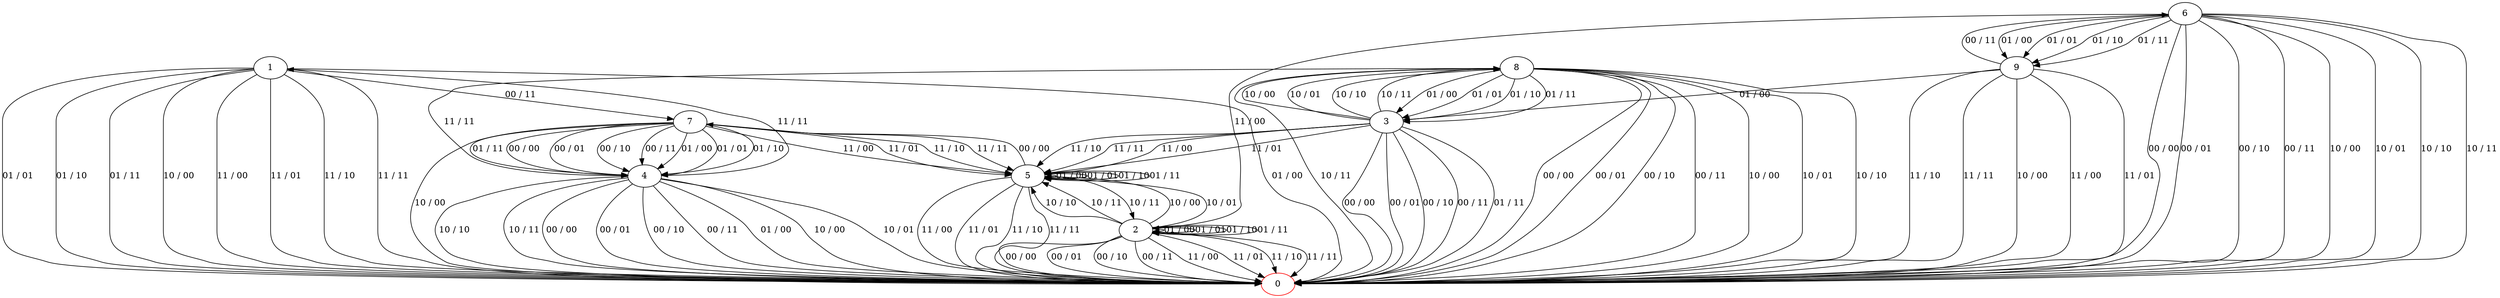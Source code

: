 digraph g {
0 [color="red"]
1
2
3
4
5
6
7
8
9
1 -> 7 [label="00 / 11"]
1 -> 0 [label="01 / 00"]
1 -> 0 [label="01 / 01"]
1 -> 0 [label="01 / 10"]
1 -> 0 [label="01 / 11"]
1 -> 0 [label="10 / 00"]
1 -> 0 [label="11 / 00"]
1 -> 0 [label="11 / 01"]
1 -> 0 [label="11 / 10"]
1 -> 0 [label="11 / 11"]
2 -> 0 [label="00 / 00"]
2 -> 0 [label="00 / 01"]
2 -> 0 [label="00 / 10"]
2 -> 0 [label="00 / 11"]
2 -> 2 [label="01 / 00"]
2 -> 2 [label="01 / 01"]
2 -> 2 [label="01 / 10"]
2 -> 2 [label="01 / 11"]
2 -> 5 [label="10 / 00"]
2 -> 5 [label="10 / 01"]
2 -> 5 [label="10 / 10"]
2 -> 5 [label="10 / 11"]
2 -> 0 [label="11 / 00"]
2 -> 0 [label="11 / 01"]
2 -> 0 [label="11 / 10"]
2 -> 0 [label="11 / 11"]
3 -> 0 [label="00 / 00"]
3 -> 0 [label="00 / 01"]
3 -> 0 [label="00 / 10"]
3 -> 0 [label="00 / 11"]
3 -> 0 [label="01 / 11"]
3 -> 8 [label="10 / 00"]
3 -> 8 [label="10 / 01"]
3 -> 8 [label="10 / 10"]
3 -> 8 [label="10 / 11"]
3 -> 5 [label="11 / 00"]
3 -> 5 [label="11 / 01"]
3 -> 5 [label="11 / 10"]
3 -> 5 [label="11 / 11"]
4 -> 0 [label="00 / 00"]
4 -> 0 [label="00 / 01"]
4 -> 0 [label="00 / 10"]
4 -> 0 [label="00 / 11"]
4 -> 0 [label="01 / 00"]
4 -> 0 [label="10 / 00"]
4 -> 0 [label="10 / 01"]
4 -> 0 [label="10 / 10"]
4 -> 0 [label="10 / 11"]
4 -> 1 [label="11 / 11"]
5 -> 7 [label="00 / 00"]
5 -> 5 [label="01 / 00"]
5 -> 5 [label="01 / 01"]
5 -> 5 [label="01 / 10"]
5 -> 5 [label="01 / 11"]
5 -> 2 [label="10 / 11"]
5 -> 0 [label="11 / 00"]
5 -> 0 [label="11 / 01"]
5 -> 0 [label="11 / 10"]
5 -> 0 [label="11 / 11"]
6 -> 0 [label="00 / 00"]
6 -> 0 [label="00 / 01"]
6 -> 0 [label="00 / 10"]
6 -> 0 [label="00 / 11"]
6 -> 9 [label="01 / 00"]
6 -> 9 [label="01 / 01"]
6 -> 9 [label="01 / 10"]
6 -> 9 [label="01 / 11"]
6 -> 0 [label="10 / 00"]
6 -> 0 [label="10 / 01"]
6 -> 0 [label="10 / 10"]
6 -> 0 [label="10 / 11"]
6 -> 2 [label="11 / 00"]
7 -> 4 [label="00 / 00"]
7 -> 4 [label="00 / 01"]
7 -> 4 [label="00 / 10"]
7 -> 4 [label="00 / 11"]
7 -> 4 [label="01 / 00"]
7 -> 4 [label="01 / 01"]
7 -> 4 [label="01 / 10"]
7 -> 4 [label="01 / 11"]
7 -> 0 [label="10 / 00"]
7 -> 5 [label="11 / 00"]
7 -> 5 [label="11 / 01"]
7 -> 5 [label="11 / 10"]
7 -> 5 [label="11 / 11"]
8 -> 0 [label="00 / 00"]
8 -> 0 [label="00 / 01"]
8 -> 0 [label="00 / 10"]
8 -> 0 [label="00 / 11"]
8 -> 3 [label="01 / 00"]
8 -> 3 [label="01 / 01"]
8 -> 3 [label="01 / 10"]
8 -> 3 [label="01 / 11"]
8 -> 0 [label="10 / 00"]
8 -> 0 [label="10 / 01"]
8 -> 0 [label="10 / 10"]
8 -> 0 [label="10 / 11"]
8 -> 4 [label="11 / 11"]
9 -> 6 [label="00 / 11"]
9 -> 3 [label="01 / 00"]
9 -> 0 [label="10 / 00"]
9 -> 0 [label="11 / 00"]
9 -> 0 [label="11 / 01"]
9 -> 0 [label="11 / 10"]
9 -> 0 [label="11 / 11"]
}
